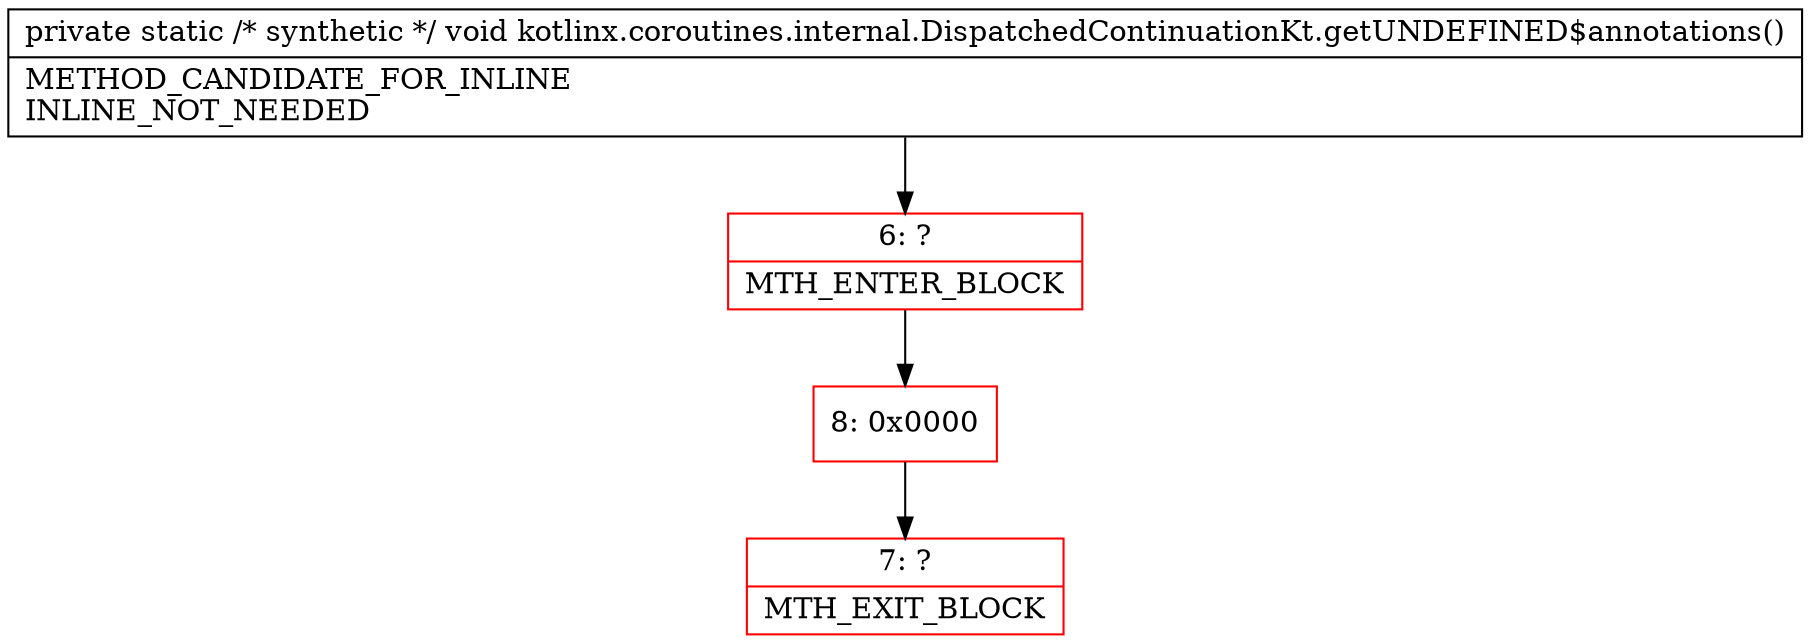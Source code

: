 digraph "CFG forkotlinx.coroutines.internal.DispatchedContinuationKt.getUNDEFINED$annotations()V" {
subgraph cluster_Region_2018378280 {
label = "R(0)";
node [shape=record,color=blue];
}
Node_6 [shape=record,color=red,label="{6\:\ ?|MTH_ENTER_BLOCK\l}"];
Node_8 [shape=record,color=red,label="{8\:\ 0x0000}"];
Node_7 [shape=record,color=red,label="{7\:\ ?|MTH_EXIT_BLOCK\l}"];
MethodNode[shape=record,label="{private static \/* synthetic *\/ void kotlinx.coroutines.internal.DispatchedContinuationKt.getUNDEFINED$annotations()  | METHOD_CANDIDATE_FOR_INLINE\lINLINE_NOT_NEEDED\l}"];
MethodNode -> Node_6;Node_6 -> Node_8;
Node_8 -> Node_7;
}


